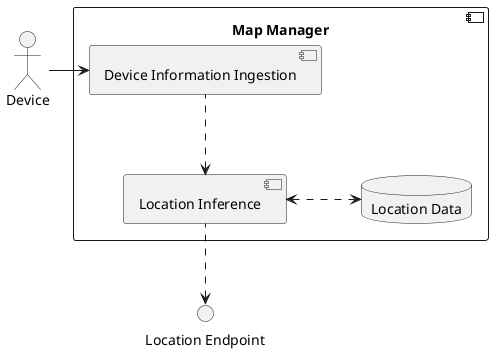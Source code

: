 @startuml map-manager-overview
left to right direction
skinparam nodesep 80
skinparam ranksep 40

actor "Device" as device

component "Map Manager" as mm {
    component "Device Information Ingestion" as dii
    component "Location Inference" as li
    database "Location Data" as ld
}

interface "Location Endpoint" as le

device -down-> dii
dii .left.> li
li <..> ld
li .left.> le

@enduml